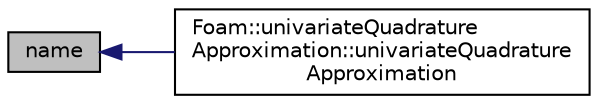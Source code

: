 digraph "name"
{
  bgcolor="transparent";
  edge [fontname="Helvetica",fontsize="10",labelfontname="Helvetica",labelfontsize="10"];
  node [fontname="Helvetica",fontsize="10",shape=record];
  rankdir="LR";
  Node1 [label="name",height=0.2,width=0.4,color="black", fillcolor="grey75", style="filled" fontcolor="black"];
  Node1 -> Node2 [dir="back",color="midnightblue",fontsize="10",style="solid",fontname="Helvetica"];
  Node2 [label="Foam::univariateQuadrature\lApproximation::univariateQuadrature\lApproximation",height=0.2,width=0.4,color="black",URL="$d1/d84/a00052.html#a188cbaf2f28221e53541c7a6417465a2",tooltip="Calculate the m1/m0 ratio. "];
}
